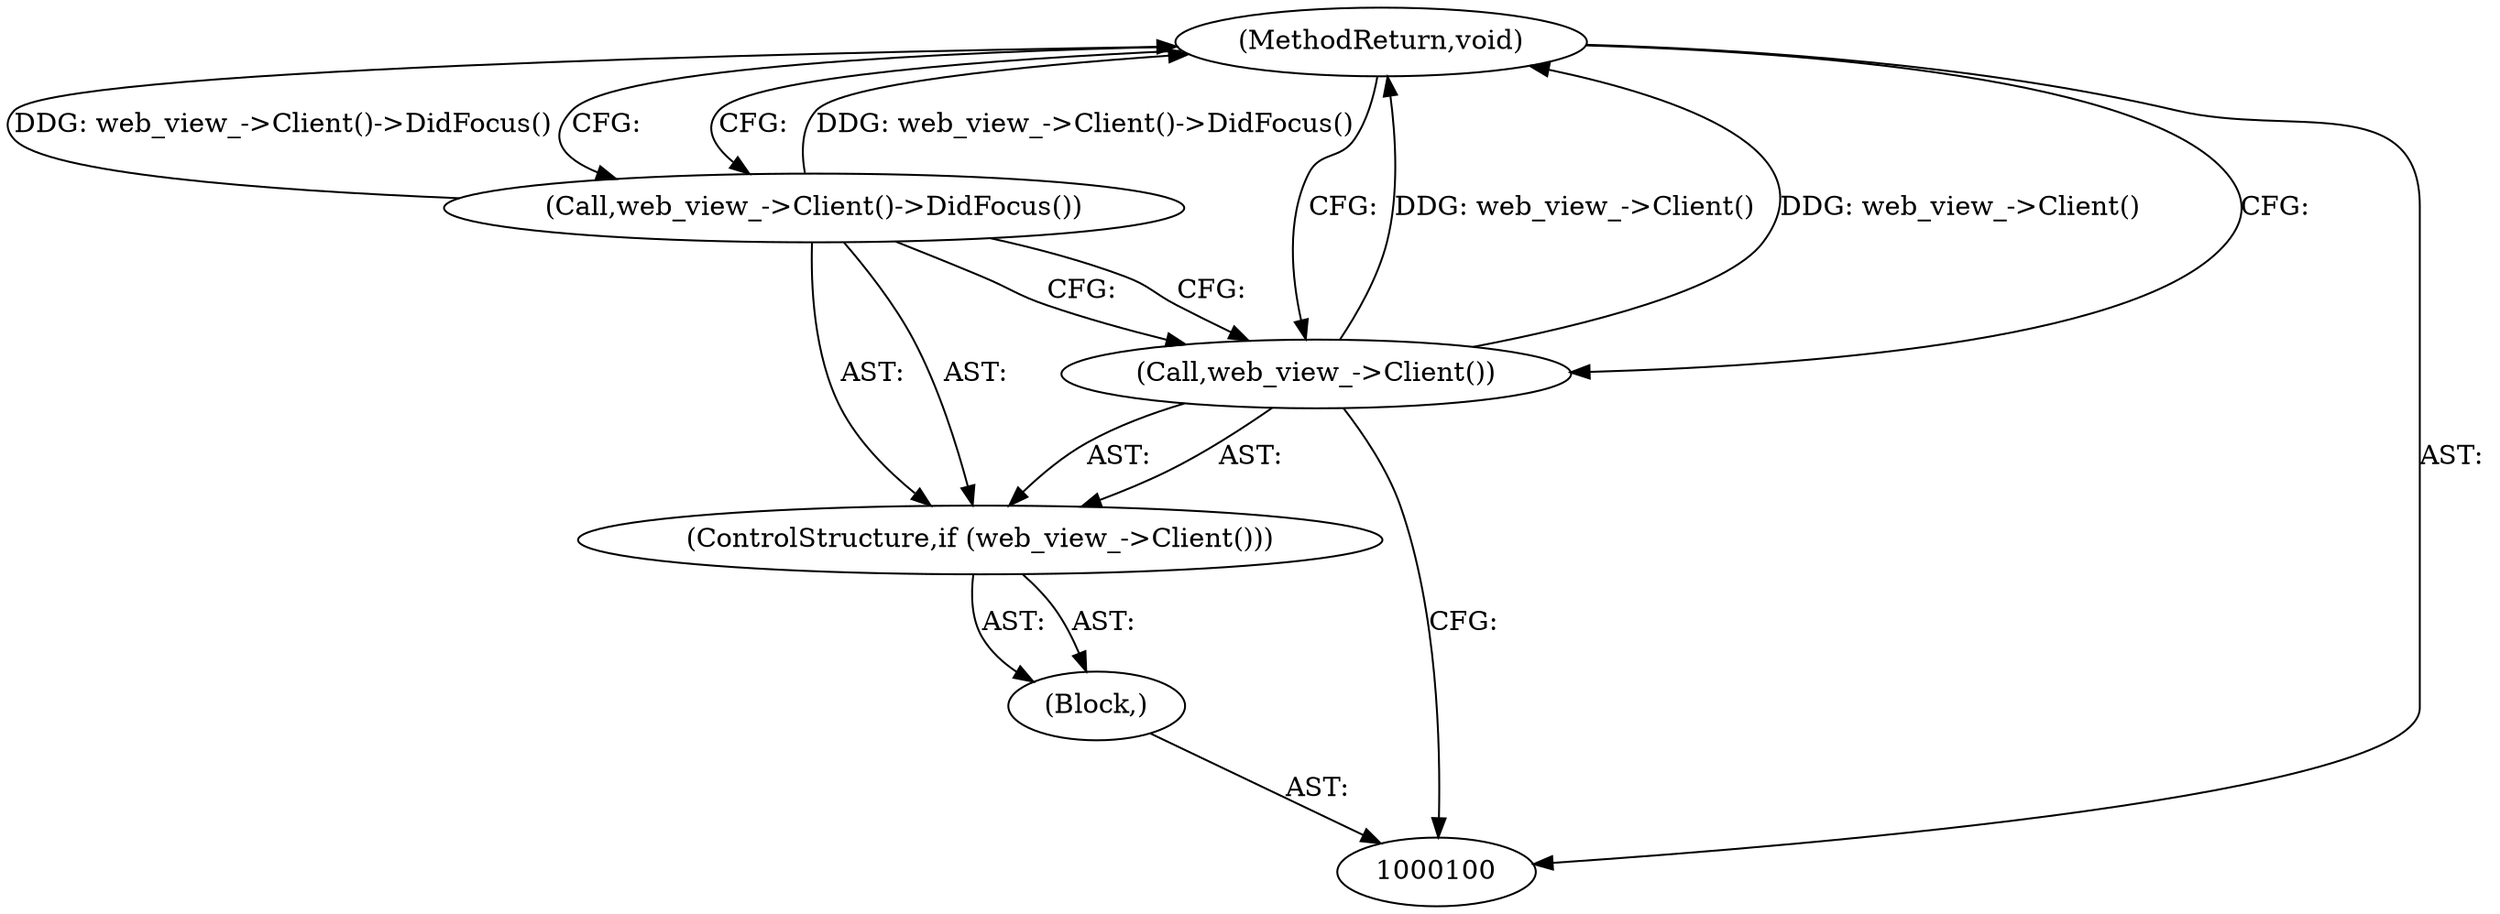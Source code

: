 digraph "1_Chrome_36f801fdbec07d116a6f4f07bb363f10897d6a51_6" {
"1000105" [label="(MethodReturn,void)"];
"1000101" [label="(Block,)"];
"1000102" [label="(ControlStructure,if (web_view_->Client()))"];
"1000103" [label="(Call,web_view_->Client())"];
"1000104" [label="(Call,web_view_->Client()->DidFocus())"];
"1000105" -> "1000100"  [label="AST: "];
"1000105" -> "1000104"  [label="CFG: "];
"1000105" -> "1000103"  [label="CFG: "];
"1000104" -> "1000105"  [label="DDG: web_view_->Client()->DidFocus()"];
"1000103" -> "1000105"  [label="DDG: web_view_->Client()"];
"1000101" -> "1000100"  [label="AST: "];
"1000102" -> "1000101"  [label="AST: "];
"1000102" -> "1000101"  [label="AST: "];
"1000103" -> "1000102"  [label="AST: "];
"1000104" -> "1000102"  [label="AST: "];
"1000103" -> "1000102"  [label="AST: "];
"1000103" -> "1000100"  [label="CFG: "];
"1000104" -> "1000103"  [label="CFG: "];
"1000105" -> "1000103"  [label="CFG: "];
"1000103" -> "1000105"  [label="DDG: web_view_->Client()"];
"1000104" -> "1000102"  [label="AST: "];
"1000104" -> "1000103"  [label="CFG: "];
"1000105" -> "1000104"  [label="CFG: "];
"1000104" -> "1000105"  [label="DDG: web_view_->Client()->DidFocus()"];
}
